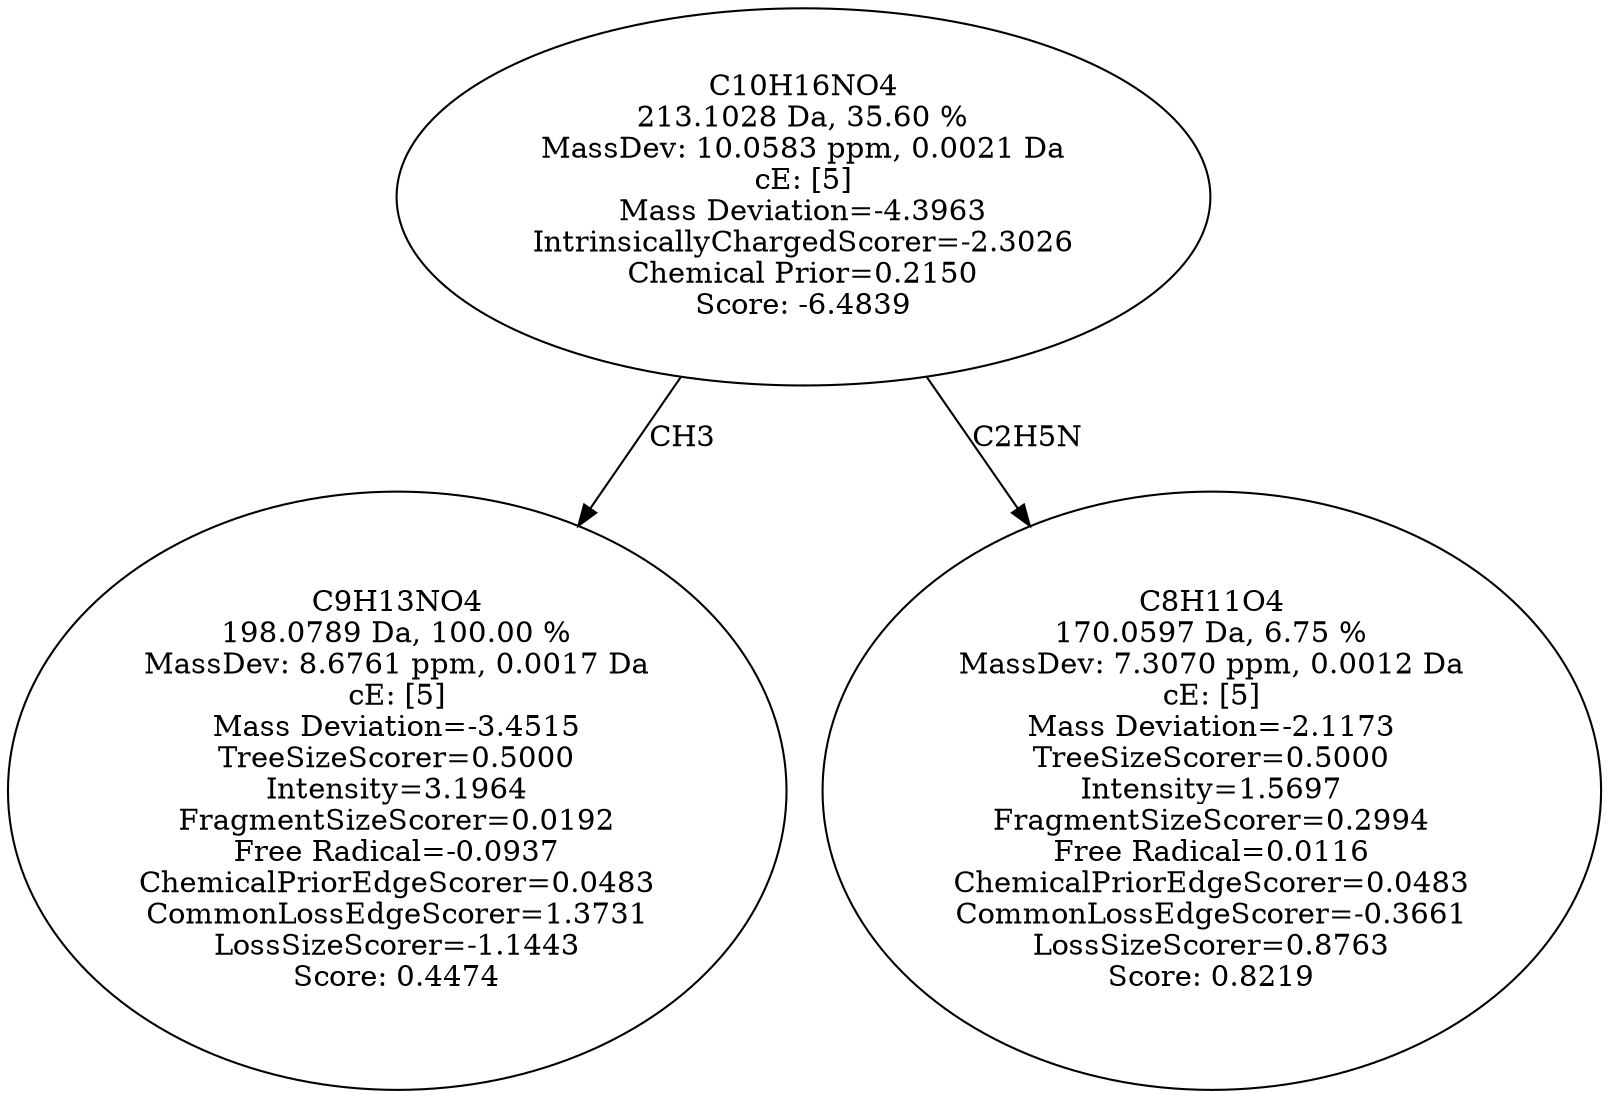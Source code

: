 strict digraph {
v1 [label="C9H13NO4\n198.0789 Da, 100.00 %\nMassDev: 8.6761 ppm, 0.0017 Da\ncE: [5]\nMass Deviation=-3.4515\nTreeSizeScorer=0.5000\nIntensity=3.1964\nFragmentSizeScorer=0.0192\nFree Radical=-0.0937\nChemicalPriorEdgeScorer=0.0483\nCommonLossEdgeScorer=1.3731\nLossSizeScorer=-1.1443\nScore: 0.4474"];
v2 [label="C8H11O4\n170.0597 Da, 6.75 %\nMassDev: 7.3070 ppm, 0.0012 Da\ncE: [5]\nMass Deviation=-2.1173\nTreeSizeScorer=0.5000\nIntensity=1.5697\nFragmentSizeScorer=0.2994\nFree Radical=0.0116\nChemicalPriorEdgeScorer=0.0483\nCommonLossEdgeScorer=-0.3661\nLossSizeScorer=0.8763\nScore: 0.8219"];
v3 [label="C10H16NO4\n213.1028 Da, 35.60 %\nMassDev: 10.0583 ppm, 0.0021 Da\ncE: [5]\nMass Deviation=-4.3963\nIntrinsicallyChargedScorer=-2.3026\nChemical Prior=0.2150\nScore: -6.4839"];
v3 -> v1 [label="CH3"];
v3 -> v2 [label="C2H5N"];
}